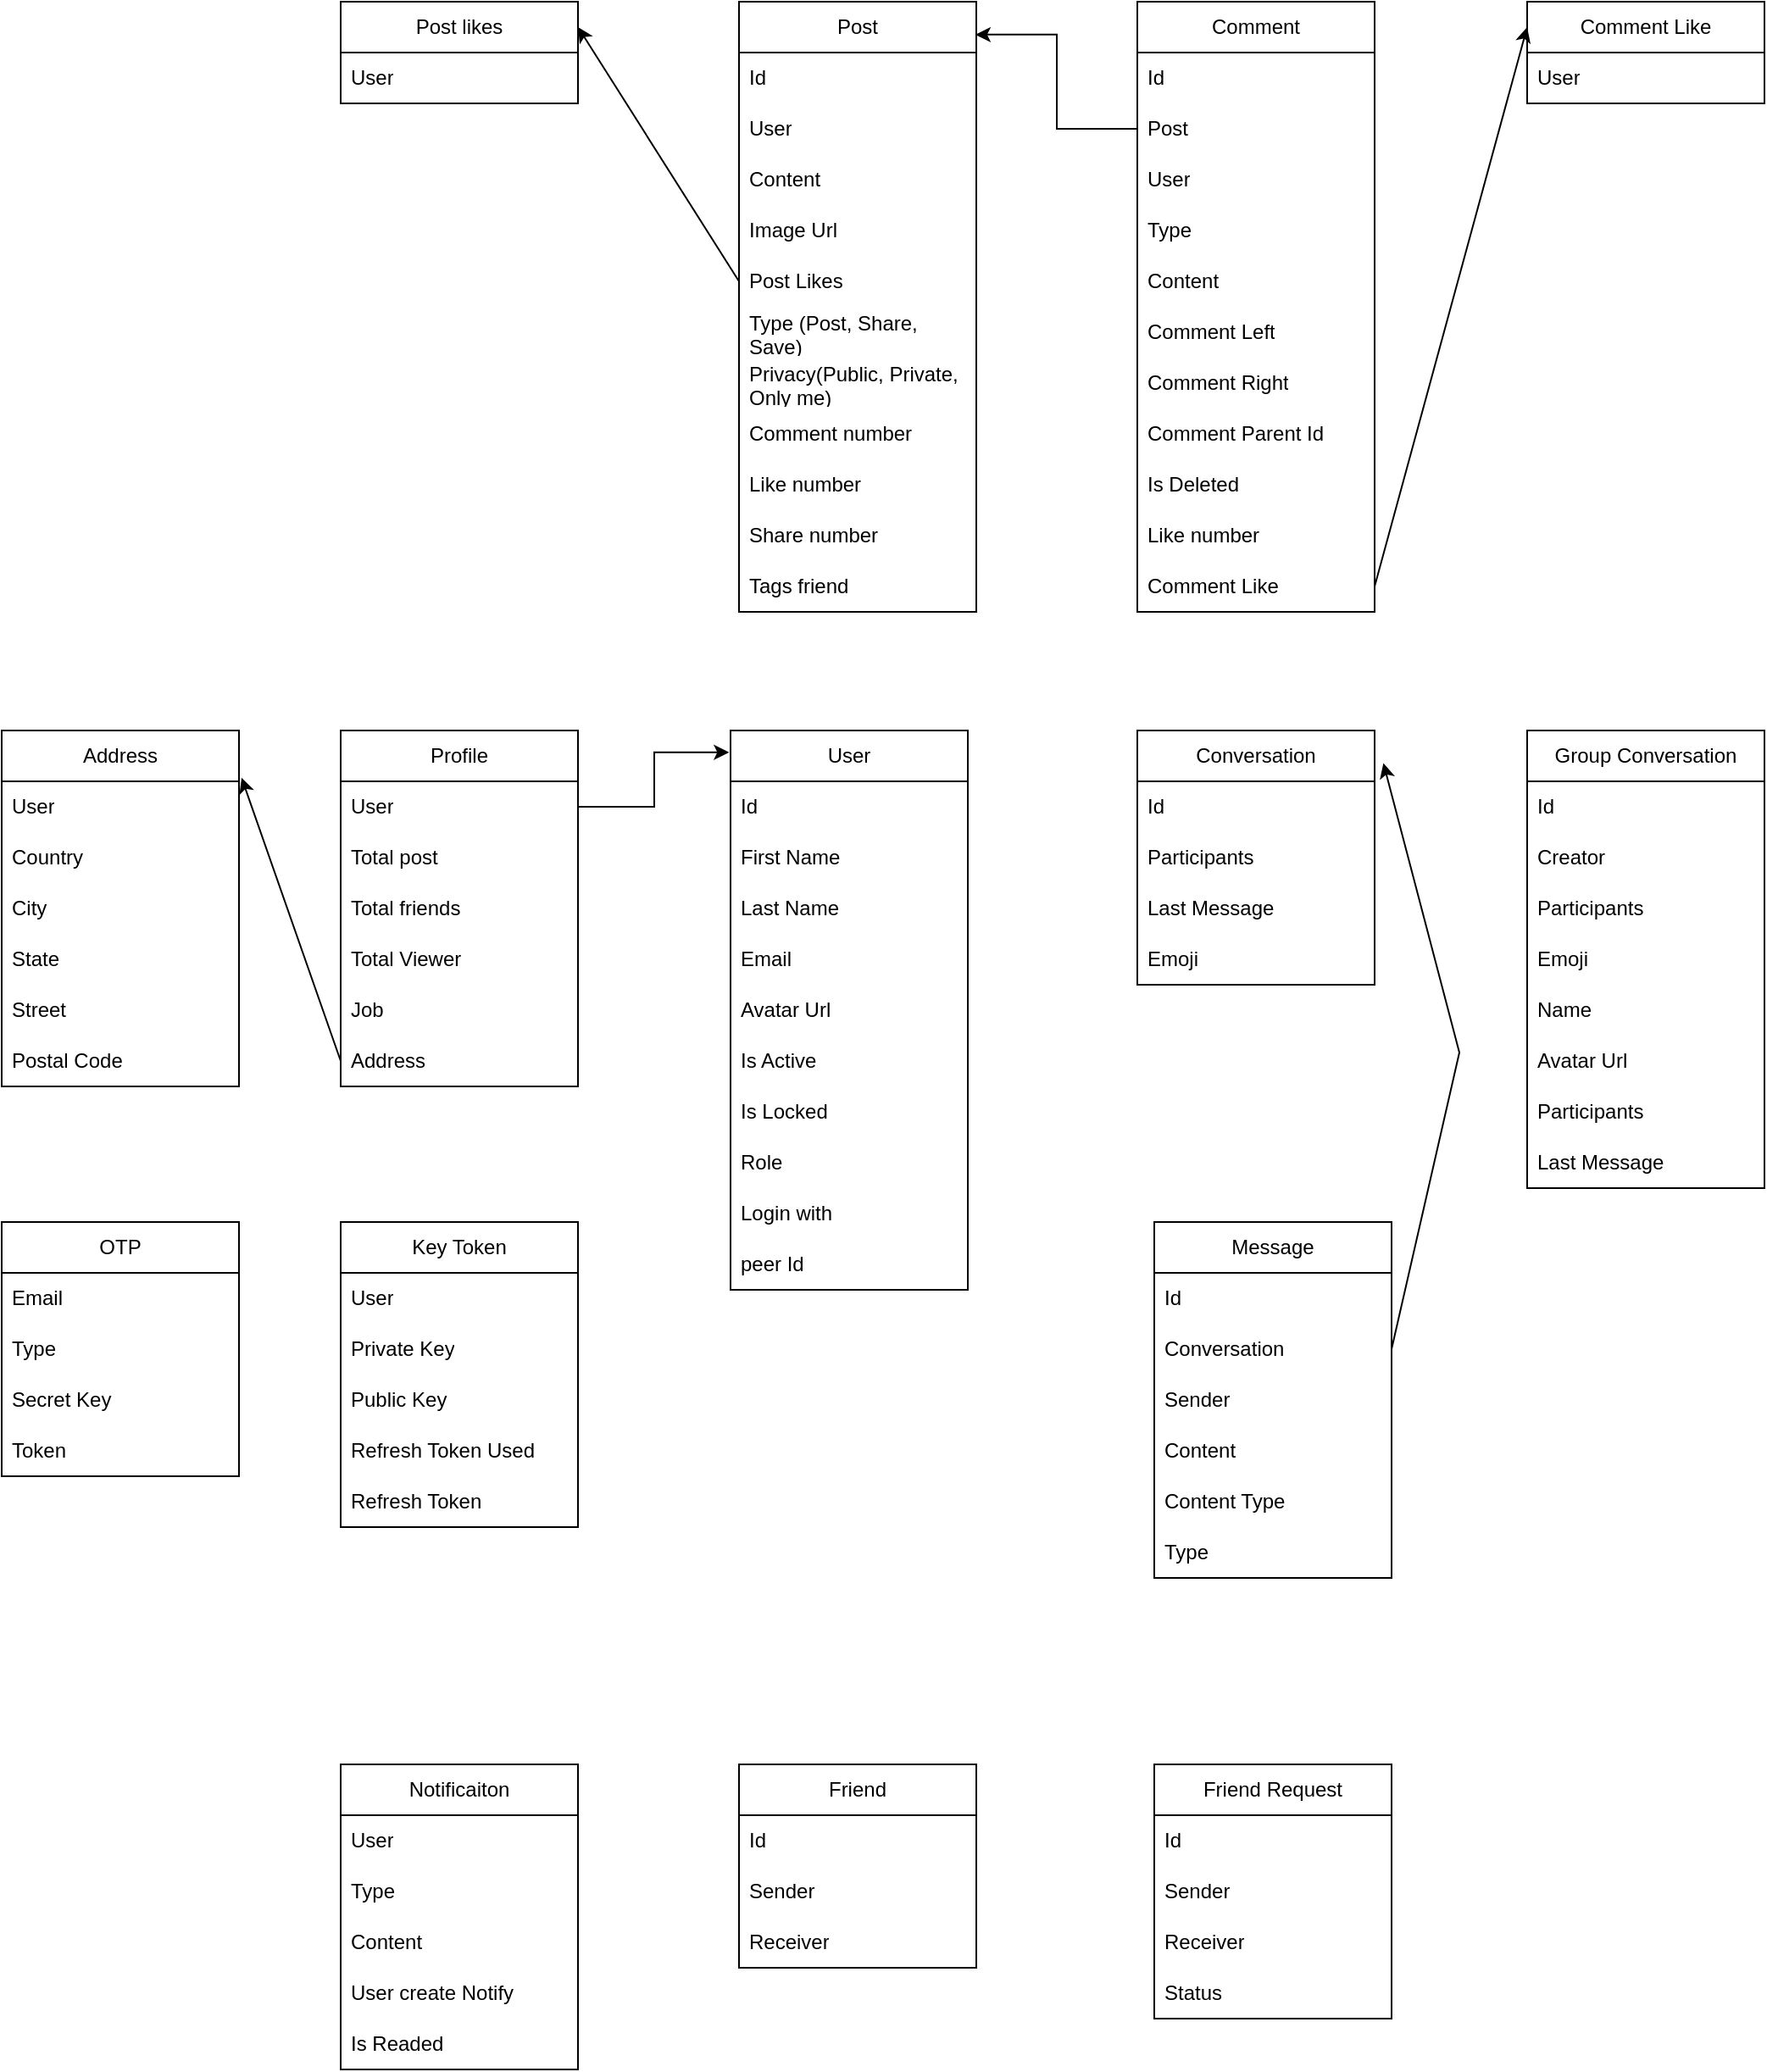 <mxfile version="21.6.5" type="github">
  <diagram name="Page-1" id="vLIURgP0QAqJRdC2ZP0a">
    <mxGraphModel dx="1900" dy="1666" grid="1" gridSize="10" guides="1" tooltips="1" connect="1" arrows="1" fold="1" page="1" pageScale="1" pageWidth="850" pageHeight="1100" math="0" shadow="0">
      <root>
        <mxCell id="0" />
        <mxCell id="1" parent="0" />
        <mxCell id="qsKgZCPk7qCspPdRAhF7-1" value="User" style="swimlane;fontStyle=0;childLayout=stackLayout;horizontal=1;startSize=30;horizontalStack=0;resizeParent=1;resizeParentMax=0;resizeLast=0;collapsible=1;marginBottom=0;whiteSpace=wrap;html=1;" vertex="1" parent="1">
          <mxGeometry x="350" y="230" width="140" height="330" as="geometry" />
        </mxCell>
        <mxCell id="qsKgZCPk7qCspPdRAhF7-2" value="Id" style="text;strokeColor=none;fillColor=none;align=left;verticalAlign=middle;spacingLeft=4;spacingRight=4;overflow=hidden;points=[[0,0.5],[1,0.5]];portConstraint=eastwest;rotatable=0;whiteSpace=wrap;html=1;" vertex="1" parent="qsKgZCPk7qCspPdRAhF7-1">
          <mxGeometry y="30" width="140" height="30" as="geometry" />
        </mxCell>
        <mxCell id="qsKgZCPk7qCspPdRAhF7-3" value="First Name" style="text;strokeColor=none;fillColor=none;align=left;verticalAlign=middle;spacingLeft=4;spacingRight=4;overflow=hidden;points=[[0,0.5],[1,0.5]];portConstraint=eastwest;rotatable=0;whiteSpace=wrap;html=1;" vertex="1" parent="qsKgZCPk7qCspPdRAhF7-1">
          <mxGeometry y="60" width="140" height="30" as="geometry" />
        </mxCell>
        <mxCell id="qsKgZCPk7qCspPdRAhF7-4" value="Last Name" style="text;strokeColor=none;fillColor=none;align=left;verticalAlign=middle;spacingLeft=4;spacingRight=4;overflow=hidden;points=[[0,0.5],[1,0.5]];portConstraint=eastwest;rotatable=0;whiteSpace=wrap;html=1;" vertex="1" parent="qsKgZCPk7qCspPdRAhF7-1">
          <mxGeometry y="90" width="140" height="30" as="geometry" />
        </mxCell>
        <mxCell id="qsKgZCPk7qCspPdRAhF7-5" value="Email" style="text;strokeColor=none;fillColor=none;align=left;verticalAlign=middle;spacingLeft=4;spacingRight=4;overflow=hidden;points=[[0,0.5],[1,0.5]];portConstraint=eastwest;rotatable=0;whiteSpace=wrap;html=1;" vertex="1" parent="qsKgZCPk7qCspPdRAhF7-1">
          <mxGeometry y="120" width="140" height="30" as="geometry" />
        </mxCell>
        <mxCell id="qsKgZCPk7qCspPdRAhF7-6" value="Avatar Url" style="text;strokeColor=none;fillColor=none;align=left;verticalAlign=middle;spacingLeft=4;spacingRight=4;overflow=hidden;points=[[0,0.5],[1,0.5]];portConstraint=eastwest;rotatable=0;whiteSpace=wrap;html=1;" vertex="1" parent="qsKgZCPk7qCspPdRAhF7-1">
          <mxGeometry y="150" width="140" height="30" as="geometry" />
        </mxCell>
        <mxCell id="qsKgZCPk7qCspPdRAhF7-7" value="Is Active" style="text;strokeColor=none;fillColor=none;align=left;verticalAlign=middle;spacingLeft=4;spacingRight=4;overflow=hidden;points=[[0,0.5],[1,0.5]];portConstraint=eastwest;rotatable=0;whiteSpace=wrap;html=1;" vertex="1" parent="qsKgZCPk7qCspPdRAhF7-1">
          <mxGeometry y="180" width="140" height="30" as="geometry" />
        </mxCell>
        <mxCell id="qsKgZCPk7qCspPdRAhF7-8" value="Is Locked" style="text;strokeColor=none;fillColor=none;align=left;verticalAlign=middle;spacingLeft=4;spacingRight=4;overflow=hidden;points=[[0,0.5],[1,0.5]];portConstraint=eastwest;rotatable=0;whiteSpace=wrap;html=1;" vertex="1" parent="qsKgZCPk7qCspPdRAhF7-1">
          <mxGeometry y="210" width="140" height="30" as="geometry" />
        </mxCell>
        <mxCell id="qsKgZCPk7qCspPdRAhF7-9" value="Role" style="text;strokeColor=none;fillColor=none;align=left;verticalAlign=middle;spacingLeft=4;spacingRight=4;overflow=hidden;points=[[0,0.5],[1,0.5]];portConstraint=eastwest;rotatable=0;whiteSpace=wrap;html=1;" vertex="1" parent="qsKgZCPk7qCspPdRAhF7-1">
          <mxGeometry y="240" width="140" height="30" as="geometry" />
        </mxCell>
        <mxCell id="qsKgZCPk7qCspPdRAhF7-10" value="Login with" style="text;strokeColor=none;fillColor=none;align=left;verticalAlign=middle;spacingLeft=4;spacingRight=4;overflow=hidden;points=[[0,0.5],[1,0.5]];portConstraint=eastwest;rotatable=0;whiteSpace=wrap;html=1;" vertex="1" parent="qsKgZCPk7qCspPdRAhF7-1">
          <mxGeometry y="270" width="140" height="30" as="geometry" />
        </mxCell>
        <mxCell id="qsKgZCPk7qCspPdRAhF7-11" value="peer Id" style="text;strokeColor=none;fillColor=none;align=left;verticalAlign=middle;spacingLeft=4;spacingRight=4;overflow=hidden;points=[[0,0.5],[1,0.5]];portConstraint=eastwest;rotatable=0;whiteSpace=wrap;html=1;" vertex="1" parent="qsKgZCPk7qCspPdRAhF7-1">
          <mxGeometry y="300" width="140" height="30" as="geometry" />
        </mxCell>
        <mxCell id="qsKgZCPk7qCspPdRAhF7-12" value="Profile" style="swimlane;fontStyle=0;childLayout=stackLayout;horizontal=1;startSize=30;horizontalStack=0;resizeParent=1;resizeParentMax=0;resizeLast=0;collapsible=1;marginBottom=0;whiteSpace=wrap;html=1;" vertex="1" parent="1">
          <mxGeometry x="120" y="230" width="140" height="210" as="geometry" />
        </mxCell>
        <mxCell id="qsKgZCPk7qCspPdRAhF7-13" value="User" style="text;strokeColor=none;fillColor=none;align=left;verticalAlign=middle;spacingLeft=4;spacingRight=4;overflow=hidden;points=[[0,0.5],[1,0.5]];portConstraint=eastwest;rotatable=0;whiteSpace=wrap;html=1;" vertex="1" parent="qsKgZCPk7qCspPdRAhF7-12">
          <mxGeometry y="30" width="140" height="30" as="geometry" />
        </mxCell>
        <mxCell id="qsKgZCPk7qCspPdRAhF7-14" value="Total post&lt;span style=&quot;white-space: pre;&quot;&gt;&#x9;&lt;/span&gt;" style="text;strokeColor=none;fillColor=none;align=left;verticalAlign=middle;spacingLeft=4;spacingRight=4;overflow=hidden;points=[[0,0.5],[1,0.5]];portConstraint=eastwest;rotatable=0;whiteSpace=wrap;html=1;" vertex="1" parent="qsKgZCPk7qCspPdRAhF7-12">
          <mxGeometry y="60" width="140" height="30" as="geometry" />
        </mxCell>
        <mxCell id="qsKgZCPk7qCspPdRAhF7-19" value="Total friends" style="text;strokeColor=none;fillColor=none;align=left;verticalAlign=middle;spacingLeft=4;spacingRight=4;overflow=hidden;points=[[0,0.5],[1,0.5]];portConstraint=eastwest;rotatable=0;whiteSpace=wrap;html=1;" vertex="1" parent="qsKgZCPk7qCspPdRAhF7-12">
          <mxGeometry y="90" width="140" height="30" as="geometry" />
        </mxCell>
        <mxCell id="qsKgZCPk7qCspPdRAhF7-20" value="Total Viewer" style="text;strokeColor=none;fillColor=none;align=left;verticalAlign=middle;spacingLeft=4;spacingRight=4;overflow=hidden;points=[[0,0.5],[1,0.5]];portConstraint=eastwest;rotatable=0;whiteSpace=wrap;html=1;" vertex="1" parent="qsKgZCPk7qCspPdRAhF7-12">
          <mxGeometry y="120" width="140" height="30" as="geometry" />
        </mxCell>
        <mxCell id="qsKgZCPk7qCspPdRAhF7-21" value="Job" style="text;strokeColor=none;fillColor=none;align=left;verticalAlign=middle;spacingLeft=4;spacingRight=4;overflow=hidden;points=[[0,0.5],[1,0.5]];portConstraint=eastwest;rotatable=0;whiteSpace=wrap;html=1;" vertex="1" parent="qsKgZCPk7qCspPdRAhF7-12">
          <mxGeometry y="150" width="140" height="30" as="geometry" />
        </mxCell>
        <mxCell id="qsKgZCPk7qCspPdRAhF7-22" value="Address" style="text;strokeColor=none;fillColor=none;align=left;verticalAlign=middle;spacingLeft=4;spacingRight=4;overflow=hidden;points=[[0,0.5],[1,0.5]];portConstraint=eastwest;rotatable=0;whiteSpace=wrap;html=1;" vertex="1" parent="qsKgZCPk7qCspPdRAhF7-12">
          <mxGeometry y="180" width="140" height="30" as="geometry" />
        </mxCell>
        <mxCell id="qsKgZCPk7qCspPdRAhF7-18" style="edgeStyle=orthogonalEdgeStyle;rounded=0;orthogonalLoop=1;jettySize=auto;html=1;exitX=1;exitY=0.5;exitDx=0;exitDy=0;entryX=-0.006;entryY=0.039;entryDx=0;entryDy=0;entryPerimeter=0;" edge="1" parent="1" source="qsKgZCPk7qCspPdRAhF7-13" target="qsKgZCPk7qCspPdRAhF7-1">
          <mxGeometry relative="1" as="geometry" />
        </mxCell>
        <mxCell id="qsKgZCPk7qCspPdRAhF7-23" value="Address" style="swimlane;fontStyle=0;childLayout=stackLayout;horizontal=1;startSize=30;horizontalStack=0;resizeParent=1;resizeParentMax=0;resizeLast=0;collapsible=1;marginBottom=0;whiteSpace=wrap;html=1;" vertex="1" parent="1">
          <mxGeometry x="-80" y="230" width="140" height="210" as="geometry" />
        </mxCell>
        <mxCell id="qsKgZCPk7qCspPdRAhF7-24" value="User" style="text;strokeColor=none;fillColor=none;align=left;verticalAlign=middle;spacingLeft=4;spacingRight=4;overflow=hidden;points=[[0,0.5],[1,0.5]];portConstraint=eastwest;rotatable=0;whiteSpace=wrap;html=1;" vertex="1" parent="qsKgZCPk7qCspPdRAhF7-23">
          <mxGeometry y="30" width="140" height="30" as="geometry" />
        </mxCell>
        <mxCell id="qsKgZCPk7qCspPdRAhF7-25" value="Country" style="text;strokeColor=none;fillColor=none;align=left;verticalAlign=middle;spacingLeft=4;spacingRight=4;overflow=hidden;points=[[0,0.5],[1,0.5]];portConstraint=eastwest;rotatable=0;whiteSpace=wrap;html=1;" vertex="1" parent="qsKgZCPk7qCspPdRAhF7-23">
          <mxGeometry y="60" width="140" height="30" as="geometry" />
        </mxCell>
        <mxCell id="qsKgZCPk7qCspPdRAhF7-26" value="City" style="text;strokeColor=none;fillColor=none;align=left;verticalAlign=middle;spacingLeft=4;spacingRight=4;overflow=hidden;points=[[0,0.5],[1,0.5]];portConstraint=eastwest;rotatable=0;whiteSpace=wrap;html=1;" vertex="1" parent="qsKgZCPk7qCspPdRAhF7-23">
          <mxGeometry y="90" width="140" height="30" as="geometry" />
        </mxCell>
        <mxCell id="qsKgZCPk7qCspPdRAhF7-34" value="State" style="text;strokeColor=none;fillColor=none;align=left;verticalAlign=middle;spacingLeft=4;spacingRight=4;overflow=hidden;points=[[0,0.5],[1,0.5]];portConstraint=eastwest;rotatable=0;whiteSpace=wrap;html=1;" vertex="1" parent="qsKgZCPk7qCspPdRAhF7-23">
          <mxGeometry y="120" width="140" height="30" as="geometry" />
        </mxCell>
        <mxCell id="qsKgZCPk7qCspPdRAhF7-35" value="Street" style="text;strokeColor=none;fillColor=none;align=left;verticalAlign=middle;spacingLeft=4;spacingRight=4;overflow=hidden;points=[[0,0.5],[1,0.5]];portConstraint=eastwest;rotatable=0;whiteSpace=wrap;html=1;" vertex="1" parent="qsKgZCPk7qCspPdRAhF7-23">
          <mxGeometry y="150" width="140" height="30" as="geometry" />
        </mxCell>
        <mxCell id="qsKgZCPk7qCspPdRAhF7-36" value="Postal Code" style="text;strokeColor=none;fillColor=none;align=left;verticalAlign=middle;spacingLeft=4;spacingRight=4;overflow=hidden;points=[[0,0.5],[1,0.5]];portConstraint=eastwest;rotatable=0;whiteSpace=wrap;html=1;" vertex="1" parent="qsKgZCPk7qCspPdRAhF7-23">
          <mxGeometry y="180" width="140" height="30" as="geometry" />
        </mxCell>
        <mxCell id="qsKgZCPk7qCspPdRAhF7-33" value="" style="endArrow=classic;html=1;rounded=0;exitX=0;exitY=0.5;exitDx=0;exitDy=0;entryX=1.011;entryY=0.133;entryDx=0;entryDy=0;entryPerimeter=0;" edge="1" parent="1" source="qsKgZCPk7qCspPdRAhF7-22" target="qsKgZCPk7qCspPdRAhF7-23">
          <mxGeometry width="50" height="50" relative="1" as="geometry">
            <mxPoint x="190" y="420" as="sourcePoint" />
            <mxPoint x="240" y="370" as="targetPoint" />
          </mxGeometry>
        </mxCell>
        <mxCell id="qsKgZCPk7qCspPdRAhF7-37" value="Post" style="swimlane;fontStyle=0;childLayout=stackLayout;horizontal=1;startSize=30;horizontalStack=0;resizeParent=1;resizeParentMax=0;resizeLast=0;collapsible=1;marginBottom=0;whiteSpace=wrap;html=1;" vertex="1" parent="1">
          <mxGeometry x="355" y="-200" width="140" height="360" as="geometry" />
        </mxCell>
        <mxCell id="qsKgZCPk7qCspPdRAhF7-38" value="Id&lt;span style=&quot;white-space: pre;&quot;&gt;&#x9;&lt;/span&gt;" style="text;strokeColor=none;fillColor=none;align=left;verticalAlign=middle;spacingLeft=4;spacingRight=4;overflow=hidden;points=[[0,0.5],[1,0.5]];portConstraint=eastwest;rotatable=0;whiteSpace=wrap;html=1;" vertex="1" parent="qsKgZCPk7qCspPdRAhF7-37">
          <mxGeometry y="30" width="140" height="30" as="geometry" />
        </mxCell>
        <mxCell id="qsKgZCPk7qCspPdRAhF7-39" value="User" style="text;strokeColor=none;fillColor=none;align=left;verticalAlign=middle;spacingLeft=4;spacingRight=4;overflow=hidden;points=[[0,0.5],[1,0.5]];portConstraint=eastwest;rotatable=0;whiteSpace=wrap;html=1;" vertex="1" parent="qsKgZCPk7qCspPdRAhF7-37">
          <mxGeometry y="60" width="140" height="30" as="geometry" />
        </mxCell>
        <mxCell id="qsKgZCPk7qCspPdRAhF7-40" value="Content" style="text;strokeColor=none;fillColor=none;align=left;verticalAlign=middle;spacingLeft=4;spacingRight=4;overflow=hidden;points=[[0,0.5],[1,0.5]];portConstraint=eastwest;rotatable=0;whiteSpace=wrap;html=1;" vertex="1" parent="qsKgZCPk7qCspPdRAhF7-37">
          <mxGeometry y="90" width="140" height="30" as="geometry" />
        </mxCell>
        <mxCell id="qsKgZCPk7qCspPdRAhF7-41" value="Image Url" style="text;strokeColor=none;fillColor=none;align=left;verticalAlign=middle;spacingLeft=4;spacingRight=4;overflow=hidden;points=[[0,0.5],[1,0.5]];portConstraint=eastwest;rotatable=0;whiteSpace=wrap;html=1;" vertex="1" parent="qsKgZCPk7qCspPdRAhF7-37">
          <mxGeometry y="120" width="140" height="30" as="geometry" />
        </mxCell>
        <mxCell id="qsKgZCPk7qCspPdRAhF7-42" value="Post Likes" style="text;strokeColor=none;fillColor=none;align=left;verticalAlign=middle;spacingLeft=4;spacingRight=4;overflow=hidden;points=[[0,0.5],[1,0.5]];portConstraint=eastwest;rotatable=0;whiteSpace=wrap;html=1;" vertex="1" parent="qsKgZCPk7qCspPdRAhF7-37">
          <mxGeometry y="150" width="140" height="30" as="geometry" />
        </mxCell>
        <mxCell id="qsKgZCPk7qCspPdRAhF7-43" value="Type (Post, Share, Save)" style="text;strokeColor=none;fillColor=none;align=left;verticalAlign=middle;spacingLeft=4;spacingRight=4;overflow=hidden;points=[[0,0.5],[1,0.5]];portConstraint=eastwest;rotatable=0;whiteSpace=wrap;html=1;" vertex="1" parent="qsKgZCPk7qCspPdRAhF7-37">
          <mxGeometry y="180" width="140" height="30" as="geometry" />
        </mxCell>
        <mxCell id="qsKgZCPk7qCspPdRAhF7-44" value="Privacy(Public, Private, Only me)" style="text;strokeColor=none;fillColor=none;align=left;verticalAlign=middle;spacingLeft=4;spacingRight=4;overflow=hidden;points=[[0,0.5],[1,0.5]];portConstraint=eastwest;rotatable=0;whiteSpace=wrap;html=1;" vertex="1" parent="qsKgZCPk7qCspPdRAhF7-37">
          <mxGeometry y="210" width="140" height="30" as="geometry" />
        </mxCell>
        <mxCell id="qsKgZCPk7qCspPdRAhF7-45" value="Comment number" style="text;strokeColor=none;fillColor=none;align=left;verticalAlign=middle;spacingLeft=4;spacingRight=4;overflow=hidden;points=[[0,0.5],[1,0.5]];portConstraint=eastwest;rotatable=0;whiteSpace=wrap;html=1;" vertex="1" parent="qsKgZCPk7qCspPdRAhF7-37">
          <mxGeometry y="240" width="140" height="30" as="geometry" />
        </mxCell>
        <mxCell id="qsKgZCPk7qCspPdRAhF7-46" value="Like number" style="text;strokeColor=none;fillColor=none;align=left;verticalAlign=middle;spacingLeft=4;spacingRight=4;overflow=hidden;points=[[0,0.5],[1,0.5]];portConstraint=eastwest;rotatable=0;whiteSpace=wrap;html=1;" vertex="1" parent="qsKgZCPk7qCspPdRAhF7-37">
          <mxGeometry y="270" width="140" height="30" as="geometry" />
        </mxCell>
        <mxCell id="qsKgZCPk7qCspPdRAhF7-47" value="Share number" style="text;strokeColor=none;fillColor=none;align=left;verticalAlign=middle;spacingLeft=4;spacingRight=4;overflow=hidden;points=[[0,0.5],[1,0.5]];portConstraint=eastwest;rotatable=0;whiteSpace=wrap;html=1;" vertex="1" parent="qsKgZCPk7qCspPdRAhF7-37">
          <mxGeometry y="300" width="140" height="30" as="geometry" />
        </mxCell>
        <mxCell id="qsKgZCPk7qCspPdRAhF7-48" value="Tags friend" style="text;strokeColor=none;fillColor=none;align=left;verticalAlign=middle;spacingLeft=4;spacingRight=4;overflow=hidden;points=[[0,0.5],[1,0.5]];portConstraint=eastwest;rotatable=0;whiteSpace=wrap;html=1;" vertex="1" parent="qsKgZCPk7qCspPdRAhF7-37">
          <mxGeometry y="330" width="140" height="30" as="geometry" />
        </mxCell>
        <mxCell id="qsKgZCPk7qCspPdRAhF7-49" value="Post likes" style="swimlane;fontStyle=0;childLayout=stackLayout;horizontal=1;startSize=30;horizontalStack=0;resizeParent=1;resizeParentMax=0;resizeLast=0;collapsible=1;marginBottom=0;whiteSpace=wrap;html=1;" vertex="1" parent="1">
          <mxGeometry x="120" y="-200" width="140" height="60" as="geometry" />
        </mxCell>
        <mxCell id="qsKgZCPk7qCspPdRAhF7-50" value="User" style="text;strokeColor=none;fillColor=none;align=left;verticalAlign=middle;spacingLeft=4;spacingRight=4;overflow=hidden;points=[[0,0.5],[1,0.5]];portConstraint=eastwest;rotatable=0;whiteSpace=wrap;html=1;" vertex="1" parent="qsKgZCPk7qCspPdRAhF7-49">
          <mxGeometry y="30" width="140" height="30" as="geometry" />
        </mxCell>
        <mxCell id="qsKgZCPk7qCspPdRAhF7-53" value="" style="endArrow=classic;html=1;rounded=0;exitX=0;exitY=0.5;exitDx=0;exitDy=0;entryX=1;entryY=0.25;entryDx=0;entryDy=0;" edge="1" parent="1" source="qsKgZCPk7qCspPdRAhF7-42" target="qsKgZCPk7qCspPdRAhF7-49">
          <mxGeometry width="50" height="50" relative="1" as="geometry">
            <mxPoint x="190" y="-20" as="sourcePoint" />
            <mxPoint x="240" y="-70" as="targetPoint" />
          </mxGeometry>
        </mxCell>
        <mxCell id="qsKgZCPk7qCspPdRAhF7-54" value="Conversation" style="swimlane;fontStyle=0;childLayout=stackLayout;horizontal=1;startSize=30;horizontalStack=0;resizeParent=1;resizeParentMax=0;resizeLast=0;collapsible=1;marginBottom=0;whiteSpace=wrap;html=1;" vertex="1" parent="1">
          <mxGeometry x="590" y="230" width="140" height="150" as="geometry" />
        </mxCell>
        <mxCell id="qsKgZCPk7qCspPdRAhF7-55" value="Id" style="text;strokeColor=none;fillColor=none;align=left;verticalAlign=middle;spacingLeft=4;spacingRight=4;overflow=hidden;points=[[0,0.5],[1,0.5]];portConstraint=eastwest;rotatable=0;whiteSpace=wrap;html=1;" vertex="1" parent="qsKgZCPk7qCspPdRAhF7-54">
          <mxGeometry y="30" width="140" height="30" as="geometry" />
        </mxCell>
        <mxCell id="qsKgZCPk7qCspPdRAhF7-56" value="Participants" style="text;strokeColor=none;fillColor=none;align=left;verticalAlign=middle;spacingLeft=4;spacingRight=4;overflow=hidden;points=[[0,0.5],[1,0.5]];portConstraint=eastwest;rotatable=0;whiteSpace=wrap;html=1;" vertex="1" parent="qsKgZCPk7qCspPdRAhF7-54">
          <mxGeometry y="60" width="140" height="30" as="geometry" />
        </mxCell>
        <mxCell id="qsKgZCPk7qCspPdRAhF7-57" value="Last Message" style="text;strokeColor=none;fillColor=none;align=left;verticalAlign=middle;spacingLeft=4;spacingRight=4;overflow=hidden;points=[[0,0.5],[1,0.5]];portConstraint=eastwest;rotatable=0;whiteSpace=wrap;html=1;" vertex="1" parent="qsKgZCPk7qCspPdRAhF7-54">
          <mxGeometry y="90" width="140" height="30" as="geometry" />
        </mxCell>
        <mxCell id="qsKgZCPk7qCspPdRAhF7-66" value="Emoji" style="text;strokeColor=none;fillColor=none;align=left;verticalAlign=middle;spacingLeft=4;spacingRight=4;overflow=hidden;points=[[0,0.5],[1,0.5]];portConstraint=eastwest;rotatable=0;whiteSpace=wrap;html=1;" vertex="1" parent="qsKgZCPk7qCspPdRAhF7-54">
          <mxGeometry y="120" width="140" height="30" as="geometry" />
        </mxCell>
        <mxCell id="qsKgZCPk7qCspPdRAhF7-58" value="Group Conversation" style="swimlane;fontStyle=0;childLayout=stackLayout;horizontal=1;startSize=30;horizontalStack=0;resizeParent=1;resizeParentMax=0;resizeLast=0;collapsible=1;marginBottom=0;whiteSpace=wrap;html=1;" vertex="1" parent="1">
          <mxGeometry x="820" y="230" width="140" height="270" as="geometry" />
        </mxCell>
        <mxCell id="qsKgZCPk7qCspPdRAhF7-59" value="Id&lt;span style=&quot;white-space: pre;&quot;&gt;&#x9;&lt;/span&gt;" style="text;strokeColor=none;fillColor=none;align=left;verticalAlign=middle;spacingLeft=4;spacingRight=4;overflow=hidden;points=[[0,0.5],[1,0.5]];portConstraint=eastwest;rotatable=0;whiteSpace=wrap;html=1;" vertex="1" parent="qsKgZCPk7qCspPdRAhF7-58">
          <mxGeometry y="30" width="140" height="30" as="geometry" />
        </mxCell>
        <mxCell id="qsKgZCPk7qCspPdRAhF7-60" value="Creator" style="text;strokeColor=none;fillColor=none;align=left;verticalAlign=middle;spacingLeft=4;spacingRight=4;overflow=hidden;points=[[0,0.5],[1,0.5]];portConstraint=eastwest;rotatable=0;whiteSpace=wrap;html=1;" vertex="1" parent="qsKgZCPk7qCspPdRAhF7-58">
          <mxGeometry y="60" width="140" height="30" as="geometry" />
        </mxCell>
        <mxCell id="qsKgZCPk7qCspPdRAhF7-61" value="Participants" style="text;strokeColor=none;fillColor=none;align=left;verticalAlign=middle;spacingLeft=4;spacingRight=4;overflow=hidden;points=[[0,0.5],[1,0.5]];portConstraint=eastwest;rotatable=0;whiteSpace=wrap;html=1;" vertex="1" parent="qsKgZCPk7qCspPdRAhF7-58">
          <mxGeometry y="90" width="140" height="30" as="geometry" />
        </mxCell>
        <mxCell id="qsKgZCPk7qCspPdRAhF7-62" value="Emoji" style="text;strokeColor=none;fillColor=none;align=left;verticalAlign=middle;spacingLeft=4;spacingRight=4;overflow=hidden;points=[[0,0.5],[1,0.5]];portConstraint=eastwest;rotatable=0;whiteSpace=wrap;html=1;" vertex="1" parent="qsKgZCPk7qCspPdRAhF7-58">
          <mxGeometry y="120" width="140" height="30" as="geometry" />
        </mxCell>
        <mxCell id="qsKgZCPk7qCspPdRAhF7-63" value="Name" style="text;strokeColor=none;fillColor=none;align=left;verticalAlign=middle;spacingLeft=4;spacingRight=4;overflow=hidden;points=[[0,0.5],[1,0.5]];portConstraint=eastwest;rotatable=0;whiteSpace=wrap;html=1;" vertex="1" parent="qsKgZCPk7qCspPdRAhF7-58">
          <mxGeometry y="150" width="140" height="30" as="geometry" />
        </mxCell>
        <mxCell id="qsKgZCPk7qCspPdRAhF7-64" value="Avatar Url" style="text;strokeColor=none;fillColor=none;align=left;verticalAlign=middle;spacingLeft=4;spacingRight=4;overflow=hidden;points=[[0,0.5],[1,0.5]];portConstraint=eastwest;rotatable=0;whiteSpace=wrap;html=1;" vertex="1" parent="qsKgZCPk7qCspPdRAhF7-58">
          <mxGeometry y="180" width="140" height="30" as="geometry" />
        </mxCell>
        <mxCell id="qsKgZCPk7qCspPdRAhF7-65" value="Participants" style="text;strokeColor=none;fillColor=none;align=left;verticalAlign=middle;spacingLeft=4;spacingRight=4;overflow=hidden;points=[[0,0.5],[1,0.5]];portConstraint=eastwest;rotatable=0;whiteSpace=wrap;html=1;" vertex="1" parent="qsKgZCPk7qCspPdRAhF7-58">
          <mxGeometry y="210" width="140" height="30" as="geometry" />
        </mxCell>
        <mxCell id="qsKgZCPk7qCspPdRAhF7-76" value="Last Message" style="text;strokeColor=none;fillColor=none;align=left;verticalAlign=middle;spacingLeft=4;spacingRight=4;overflow=hidden;points=[[0,0.5],[1,0.5]];portConstraint=eastwest;rotatable=0;whiteSpace=wrap;html=1;" vertex="1" parent="qsKgZCPk7qCspPdRAhF7-58">
          <mxGeometry y="240" width="140" height="30" as="geometry" />
        </mxCell>
        <mxCell id="qsKgZCPk7qCspPdRAhF7-67" value="Message" style="swimlane;fontStyle=0;childLayout=stackLayout;horizontal=1;startSize=30;horizontalStack=0;resizeParent=1;resizeParentMax=0;resizeLast=0;collapsible=1;marginBottom=0;whiteSpace=wrap;html=1;" vertex="1" parent="1">
          <mxGeometry x="600" y="520" width="140" height="210" as="geometry" />
        </mxCell>
        <mxCell id="qsKgZCPk7qCspPdRAhF7-68" value="Id&lt;span style=&quot;white-space: pre;&quot;&gt;&#x9;&lt;/span&gt;" style="text;strokeColor=none;fillColor=none;align=left;verticalAlign=middle;spacingLeft=4;spacingRight=4;overflow=hidden;points=[[0,0.5],[1,0.5]];portConstraint=eastwest;rotatable=0;whiteSpace=wrap;html=1;" vertex="1" parent="qsKgZCPk7qCspPdRAhF7-67">
          <mxGeometry y="30" width="140" height="30" as="geometry" />
        </mxCell>
        <mxCell id="qsKgZCPk7qCspPdRAhF7-69" value="Conversation" style="text;strokeColor=none;fillColor=none;align=left;verticalAlign=middle;spacingLeft=4;spacingRight=4;overflow=hidden;points=[[0,0.5],[1,0.5]];portConstraint=eastwest;rotatable=0;whiteSpace=wrap;html=1;" vertex="1" parent="qsKgZCPk7qCspPdRAhF7-67">
          <mxGeometry y="60" width="140" height="30" as="geometry" />
        </mxCell>
        <mxCell id="qsKgZCPk7qCspPdRAhF7-70" value="Sender&amp;nbsp;" style="text;strokeColor=none;fillColor=none;align=left;verticalAlign=middle;spacingLeft=4;spacingRight=4;overflow=hidden;points=[[0,0.5],[1,0.5]];portConstraint=eastwest;rotatable=0;whiteSpace=wrap;html=1;" vertex="1" parent="qsKgZCPk7qCspPdRAhF7-67">
          <mxGeometry y="90" width="140" height="30" as="geometry" />
        </mxCell>
        <mxCell id="qsKgZCPk7qCspPdRAhF7-72" value="Content" style="text;strokeColor=none;fillColor=none;align=left;verticalAlign=middle;spacingLeft=4;spacingRight=4;overflow=hidden;points=[[0,0.5],[1,0.5]];portConstraint=eastwest;rotatable=0;whiteSpace=wrap;html=1;" vertex="1" parent="qsKgZCPk7qCspPdRAhF7-67">
          <mxGeometry y="120" width="140" height="30" as="geometry" />
        </mxCell>
        <mxCell id="qsKgZCPk7qCspPdRAhF7-73" value="Content Type" style="text;strokeColor=none;fillColor=none;align=left;verticalAlign=middle;spacingLeft=4;spacingRight=4;overflow=hidden;points=[[0,0.5],[1,0.5]];portConstraint=eastwest;rotatable=0;whiteSpace=wrap;html=1;" vertex="1" parent="qsKgZCPk7qCspPdRAhF7-67">
          <mxGeometry y="150" width="140" height="30" as="geometry" />
        </mxCell>
        <mxCell id="qsKgZCPk7qCspPdRAhF7-74" value="Type" style="text;strokeColor=none;fillColor=none;align=left;verticalAlign=middle;spacingLeft=4;spacingRight=4;overflow=hidden;points=[[0,0.5],[1,0.5]];portConstraint=eastwest;rotatable=0;whiteSpace=wrap;html=1;" vertex="1" parent="qsKgZCPk7qCspPdRAhF7-67">
          <mxGeometry y="180" width="140" height="30" as="geometry" />
        </mxCell>
        <mxCell id="qsKgZCPk7qCspPdRAhF7-71" value="" style="endArrow=classic;html=1;rounded=0;exitX=1;exitY=0.5;exitDx=0;exitDy=0;entryX=1.037;entryY=0.128;entryDx=0;entryDy=0;entryPerimeter=0;" edge="1" parent="1" source="qsKgZCPk7qCspPdRAhF7-69" target="qsKgZCPk7qCspPdRAhF7-54">
          <mxGeometry width="50" height="50" relative="1" as="geometry">
            <mxPoint x="400" y="480" as="sourcePoint" />
            <mxPoint x="450" y="430" as="targetPoint" />
            <Array as="points">
              <mxPoint x="780" y="420" />
            </Array>
          </mxGeometry>
        </mxCell>
        <mxCell id="qsKgZCPk7qCspPdRAhF7-78" value="Comment" style="swimlane;fontStyle=0;childLayout=stackLayout;horizontal=1;startSize=30;horizontalStack=0;resizeParent=1;resizeParentMax=0;resizeLast=0;collapsible=1;marginBottom=0;whiteSpace=wrap;html=1;" vertex="1" parent="1">
          <mxGeometry x="590" y="-200" width="140" height="360" as="geometry" />
        </mxCell>
        <mxCell id="qsKgZCPk7qCspPdRAhF7-79" value="Id" style="text;strokeColor=none;fillColor=none;align=left;verticalAlign=middle;spacingLeft=4;spacingRight=4;overflow=hidden;points=[[0,0.5],[1,0.5]];portConstraint=eastwest;rotatable=0;whiteSpace=wrap;html=1;" vertex="1" parent="qsKgZCPk7qCspPdRAhF7-78">
          <mxGeometry y="30" width="140" height="30" as="geometry" />
        </mxCell>
        <mxCell id="qsKgZCPk7qCspPdRAhF7-80" value="Post&amp;nbsp;" style="text;strokeColor=none;fillColor=none;align=left;verticalAlign=middle;spacingLeft=4;spacingRight=4;overflow=hidden;points=[[0,0.5],[1,0.5]];portConstraint=eastwest;rotatable=0;whiteSpace=wrap;html=1;" vertex="1" parent="qsKgZCPk7qCspPdRAhF7-78">
          <mxGeometry y="60" width="140" height="30" as="geometry" />
        </mxCell>
        <mxCell id="qsKgZCPk7qCspPdRAhF7-81" value="User" style="text;strokeColor=none;fillColor=none;align=left;verticalAlign=middle;spacingLeft=4;spacingRight=4;overflow=hidden;points=[[0,0.5],[1,0.5]];portConstraint=eastwest;rotatable=0;whiteSpace=wrap;html=1;" vertex="1" parent="qsKgZCPk7qCspPdRAhF7-78">
          <mxGeometry y="90" width="140" height="30" as="geometry" />
        </mxCell>
        <mxCell id="qsKgZCPk7qCspPdRAhF7-84" value="Type" style="text;strokeColor=none;fillColor=none;align=left;verticalAlign=middle;spacingLeft=4;spacingRight=4;overflow=hidden;points=[[0,0.5],[1,0.5]];portConstraint=eastwest;rotatable=0;whiteSpace=wrap;html=1;" vertex="1" parent="qsKgZCPk7qCspPdRAhF7-78">
          <mxGeometry y="120" width="140" height="30" as="geometry" />
        </mxCell>
        <mxCell id="qsKgZCPk7qCspPdRAhF7-85" value="Content" style="text;strokeColor=none;fillColor=none;align=left;verticalAlign=middle;spacingLeft=4;spacingRight=4;overflow=hidden;points=[[0,0.5],[1,0.5]];portConstraint=eastwest;rotatable=0;whiteSpace=wrap;html=1;" vertex="1" parent="qsKgZCPk7qCspPdRAhF7-78">
          <mxGeometry y="150" width="140" height="30" as="geometry" />
        </mxCell>
        <mxCell id="qsKgZCPk7qCspPdRAhF7-86" value="Comment Left" style="text;strokeColor=none;fillColor=none;align=left;verticalAlign=middle;spacingLeft=4;spacingRight=4;overflow=hidden;points=[[0,0.5],[1,0.5]];portConstraint=eastwest;rotatable=0;whiteSpace=wrap;html=1;" vertex="1" parent="qsKgZCPk7qCspPdRAhF7-78">
          <mxGeometry y="180" width="140" height="30" as="geometry" />
        </mxCell>
        <mxCell id="qsKgZCPk7qCspPdRAhF7-87" value="Comment Right" style="text;strokeColor=none;fillColor=none;align=left;verticalAlign=middle;spacingLeft=4;spacingRight=4;overflow=hidden;points=[[0,0.5],[1,0.5]];portConstraint=eastwest;rotatable=0;whiteSpace=wrap;html=1;" vertex="1" parent="qsKgZCPk7qCspPdRAhF7-78">
          <mxGeometry y="210" width="140" height="30" as="geometry" />
        </mxCell>
        <mxCell id="qsKgZCPk7qCspPdRAhF7-88" value="Comment Parent Id" style="text;strokeColor=none;fillColor=none;align=left;verticalAlign=middle;spacingLeft=4;spacingRight=4;overflow=hidden;points=[[0,0.5],[1,0.5]];portConstraint=eastwest;rotatable=0;whiteSpace=wrap;html=1;" vertex="1" parent="qsKgZCPk7qCspPdRAhF7-78">
          <mxGeometry y="240" width="140" height="30" as="geometry" />
        </mxCell>
        <mxCell id="qsKgZCPk7qCspPdRAhF7-89" value="Is Deleted" style="text;strokeColor=none;fillColor=none;align=left;verticalAlign=middle;spacingLeft=4;spacingRight=4;overflow=hidden;points=[[0,0.5],[1,0.5]];portConstraint=eastwest;rotatable=0;whiteSpace=wrap;html=1;" vertex="1" parent="qsKgZCPk7qCspPdRAhF7-78">
          <mxGeometry y="270" width="140" height="30" as="geometry" />
        </mxCell>
        <mxCell id="qsKgZCPk7qCspPdRAhF7-90" value="Like number" style="text;strokeColor=none;fillColor=none;align=left;verticalAlign=middle;spacingLeft=4;spacingRight=4;overflow=hidden;points=[[0,0.5],[1,0.5]];portConstraint=eastwest;rotatable=0;whiteSpace=wrap;html=1;" vertex="1" parent="qsKgZCPk7qCspPdRAhF7-78">
          <mxGeometry y="300" width="140" height="30" as="geometry" />
        </mxCell>
        <mxCell id="qsKgZCPk7qCspPdRAhF7-91" value="Comment Like" style="text;strokeColor=none;fillColor=none;align=left;verticalAlign=middle;spacingLeft=4;spacingRight=4;overflow=hidden;points=[[0,0.5],[1,0.5]];portConstraint=eastwest;rotatable=0;whiteSpace=wrap;html=1;" vertex="1" parent="qsKgZCPk7qCspPdRAhF7-78">
          <mxGeometry y="330" width="140" height="30" as="geometry" />
        </mxCell>
        <mxCell id="qsKgZCPk7qCspPdRAhF7-83" style="edgeStyle=orthogonalEdgeStyle;rounded=0;orthogonalLoop=1;jettySize=auto;html=1;exitX=0;exitY=0.5;exitDx=0;exitDy=0;entryX=0.996;entryY=0.054;entryDx=0;entryDy=0;entryPerimeter=0;" edge="1" parent="1" source="qsKgZCPk7qCspPdRAhF7-80" target="qsKgZCPk7qCspPdRAhF7-37">
          <mxGeometry relative="1" as="geometry" />
        </mxCell>
        <mxCell id="qsKgZCPk7qCspPdRAhF7-92" value="Comment Like" style="swimlane;fontStyle=0;childLayout=stackLayout;horizontal=1;startSize=30;horizontalStack=0;resizeParent=1;resizeParentMax=0;resizeLast=0;collapsible=1;marginBottom=0;whiteSpace=wrap;html=1;" vertex="1" parent="1">
          <mxGeometry x="820" y="-200" width="140" height="60" as="geometry" />
        </mxCell>
        <mxCell id="qsKgZCPk7qCspPdRAhF7-93" value="User" style="text;strokeColor=none;fillColor=none;align=left;verticalAlign=middle;spacingLeft=4;spacingRight=4;overflow=hidden;points=[[0,0.5],[1,0.5]];portConstraint=eastwest;rotatable=0;whiteSpace=wrap;html=1;" vertex="1" parent="qsKgZCPk7qCspPdRAhF7-92">
          <mxGeometry y="30" width="140" height="30" as="geometry" />
        </mxCell>
        <mxCell id="qsKgZCPk7qCspPdRAhF7-94" value="" style="endArrow=classic;html=1;rounded=0;exitX=1;exitY=0.5;exitDx=0;exitDy=0;entryX=0;entryY=0.25;entryDx=0;entryDy=0;" edge="1" parent="1" source="qsKgZCPk7qCspPdRAhF7-91" target="qsKgZCPk7qCspPdRAhF7-92">
          <mxGeometry width="50" height="50" relative="1" as="geometry">
            <mxPoint x="400" y="60" as="sourcePoint" />
            <mxPoint x="450" y="10" as="targetPoint" />
          </mxGeometry>
        </mxCell>
        <mxCell id="qsKgZCPk7qCspPdRAhF7-95" value="Notificaiton" style="swimlane;fontStyle=0;childLayout=stackLayout;horizontal=1;startSize=30;horizontalStack=0;resizeParent=1;resizeParentMax=0;resizeLast=0;collapsible=1;marginBottom=0;whiteSpace=wrap;html=1;" vertex="1" parent="1">
          <mxGeometry x="120" y="840" width="140" height="180" as="geometry" />
        </mxCell>
        <mxCell id="qsKgZCPk7qCspPdRAhF7-96" value="User" style="text;strokeColor=none;fillColor=none;align=left;verticalAlign=middle;spacingLeft=4;spacingRight=4;overflow=hidden;points=[[0,0.5],[1,0.5]];portConstraint=eastwest;rotatable=0;whiteSpace=wrap;html=1;" vertex="1" parent="qsKgZCPk7qCspPdRAhF7-95">
          <mxGeometry y="30" width="140" height="30" as="geometry" />
        </mxCell>
        <mxCell id="qsKgZCPk7qCspPdRAhF7-97" value="Type" style="text;strokeColor=none;fillColor=none;align=left;verticalAlign=middle;spacingLeft=4;spacingRight=4;overflow=hidden;points=[[0,0.5],[1,0.5]];portConstraint=eastwest;rotatable=0;whiteSpace=wrap;html=1;" vertex="1" parent="qsKgZCPk7qCspPdRAhF7-95">
          <mxGeometry y="60" width="140" height="30" as="geometry" />
        </mxCell>
        <mxCell id="qsKgZCPk7qCspPdRAhF7-98" value="Content" style="text;strokeColor=none;fillColor=none;align=left;verticalAlign=middle;spacingLeft=4;spacingRight=4;overflow=hidden;points=[[0,0.5],[1,0.5]];portConstraint=eastwest;rotatable=0;whiteSpace=wrap;html=1;" vertex="1" parent="qsKgZCPk7qCspPdRAhF7-95">
          <mxGeometry y="90" width="140" height="30" as="geometry" />
        </mxCell>
        <mxCell id="qsKgZCPk7qCspPdRAhF7-100" value="User create Notify" style="text;strokeColor=none;fillColor=none;align=left;verticalAlign=middle;spacingLeft=4;spacingRight=4;overflow=hidden;points=[[0,0.5],[1,0.5]];portConstraint=eastwest;rotatable=0;whiteSpace=wrap;html=1;" vertex="1" parent="qsKgZCPk7qCspPdRAhF7-95">
          <mxGeometry y="120" width="140" height="30" as="geometry" />
        </mxCell>
        <mxCell id="qsKgZCPk7qCspPdRAhF7-102" value="Is Readed" style="text;strokeColor=none;fillColor=none;align=left;verticalAlign=middle;spacingLeft=4;spacingRight=4;overflow=hidden;points=[[0,0.5],[1,0.5]];portConstraint=eastwest;rotatable=0;whiteSpace=wrap;html=1;" vertex="1" parent="qsKgZCPk7qCspPdRAhF7-95">
          <mxGeometry y="150" width="140" height="30" as="geometry" />
        </mxCell>
        <mxCell id="qsKgZCPk7qCspPdRAhF7-103" value="Friend" style="swimlane;fontStyle=0;childLayout=stackLayout;horizontal=1;startSize=30;horizontalStack=0;resizeParent=1;resizeParentMax=0;resizeLast=0;collapsible=1;marginBottom=0;whiteSpace=wrap;html=1;" vertex="1" parent="1">
          <mxGeometry x="355" y="840" width="140" height="120" as="geometry" />
        </mxCell>
        <mxCell id="qsKgZCPk7qCspPdRAhF7-104" value="Id" style="text;strokeColor=none;fillColor=none;align=left;verticalAlign=middle;spacingLeft=4;spacingRight=4;overflow=hidden;points=[[0,0.5],[1,0.5]];portConstraint=eastwest;rotatable=0;whiteSpace=wrap;html=1;" vertex="1" parent="qsKgZCPk7qCspPdRAhF7-103">
          <mxGeometry y="30" width="140" height="30" as="geometry" />
        </mxCell>
        <mxCell id="qsKgZCPk7qCspPdRAhF7-105" value="Sender" style="text;strokeColor=none;fillColor=none;align=left;verticalAlign=middle;spacingLeft=4;spacingRight=4;overflow=hidden;points=[[0,0.5],[1,0.5]];portConstraint=eastwest;rotatable=0;whiteSpace=wrap;html=1;" vertex="1" parent="qsKgZCPk7qCspPdRAhF7-103">
          <mxGeometry y="60" width="140" height="30" as="geometry" />
        </mxCell>
        <mxCell id="qsKgZCPk7qCspPdRAhF7-106" value="Receiver" style="text;strokeColor=none;fillColor=none;align=left;verticalAlign=middle;spacingLeft=4;spacingRight=4;overflow=hidden;points=[[0,0.5],[1,0.5]];portConstraint=eastwest;rotatable=0;whiteSpace=wrap;html=1;" vertex="1" parent="qsKgZCPk7qCspPdRAhF7-103">
          <mxGeometry y="90" width="140" height="30" as="geometry" />
        </mxCell>
        <mxCell id="qsKgZCPk7qCspPdRAhF7-111" value="Friend Request" style="swimlane;fontStyle=0;childLayout=stackLayout;horizontal=1;startSize=30;horizontalStack=0;resizeParent=1;resizeParentMax=0;resizeLast=0;collapsible=1;marginBottom=0;whiteSpace=wrap;html=1;" vertex="1" parent="1">
          <mxGeometry x="600" y="840" width="140" height="150" as="geometry" />
        </mxCell>
        <mxCell id="qsKgZCPk7qCspPdRAhF7-112" value="Id" style="text;strokeColor=none;fillColor=none;align=left;verticalAlign=middle;spacingLeft=4;spacingRight=4;overflow=hidden;points=[[0,0.5],[1,0.5]];portConstraint=eastwest;rotatable=0;whiteSpace=wrap;html=1;" vertex="1" parent="qsKgZCPk7qCspPdRAhF7-111">
          <mxGeometry y="30" width="140" height="30" as="geometry" />
        </mxCell>
        <mxCell id="qsKgZCPk7qCspPdRAhF7-113" value="Sender" style="text;strokeColor=none;fillColor=none;align=left;verticalAlign=middle;spacingLeft=4;spacingRight=4;overflow=hidden;points=[[0,0.5],[1,0.5]];portConstraint=eastwest;rotatable=0;whiteSpace=wrap;html=1;" vertex="1" parent="qsKgZCPk7qCspPdRAhF7-111">
          <mxGeometry y="60" width="140" height="30" as="geometry" />
        </mxCell>
        <mxCell id="qsKgZCPk7qCspPdRAhF7-114" value="Receiver" style="text;strokeColor=none;fillColor=none;align=left;verticalAlign=middle;spacingLeft=4;spacingRight=4;overflow=hidden;points=[[0,0.5],[1,0.5]];portConstraint=eastwest;rotatable=0;whiteSpace=wrap;html=1;" vertex="1" parent="qsKgZCPk7qCspPdRAhF7-111">
          <mxGeometry y="90" width="140" height="30" as="geometry" />
        </mxCell>
        <mxCell id="qsKgZCPk7qCspPdRAhF7-119" value="Status" style="text;strokeColor=none;fillColor=none;align=left;verticalAlign=middle;spacingLeft=4;spacingRight=4;overflow=hidden;points=[[0,0.5],[1,0.5]];portConstraint=eastwest;rotatable=0;whiteSpace=wrap;html=1;" vertex="1" parent="qsKgZCPk7qCspPdRAhF7-111">
          <mxGeometry y="120" width="140" height="30" as="geometry" />
        </mxCell>
        <mxCell id="qsKgZCPk7qCspPdRAhF7-124" value="Key Token" style="swimlane;fontStyle=0;childLayout=stackLayout;horizontal=1;startSize=30;horizontalStack=0;resizeParent=1;resizeParentMax=0;resizeLast=0;collapsible=1;marginBottom=0;whiteSpace=wrap;html=1;" vertex="1" parent="1">
          <mxGeometry x="120" y="520" width="140" height="180" as="geometry" />
        </mxCell>
        <mxCell id="qsKgZCPk7qCspPdRAhF7-125" value="User" style="text;strokeColor=none;fillColor=none;align=left;verticalAlign=middle;spacingLeft=4;spacingRight=4;overflow=hidden;points=[[0,0.5],[1,0.5]];portConstraint=eastwest;rotatable=0;whiteSpace=wrap;html=1;" vertex="1" parent="qsKgZCPk7qCspPdRAhF7-124">
          <mxGeometry y="30" width="140" height="30" as="geometry" />
        </mxCell>
        <mxCell id="qsKgZCPk7qCspPdRAhF7-126" value="Private Key" style="text;strokeColor=none;fillColor=none;align=left;verticalAlign=middle;spacingLeft=4;spacingRight=4;overflow=hidden;points=[[0,0.5],[1,0.5]];portConstraint=eastwest;rotatable=0;whiteSpace=wrap;html=1;" vertex="1" parent="qsKgZCPk7qCspPdRAhF7-124">
          <mxGeometry y="60" width="140" height="30" as="geometry" />
        </mxCell>
        <mxCell id="qsKgZCPk7qCspPdRAhF7-127" value="Public Key" style="text;strokeColor=none;fillColor=none;align=left;verticalAlign=middle;spacingLeft=4;spacingRight=4;overflow=hidden;points=[[0,0.5],[1,0.5]];portConstraint=eastwest;rotatable=0;whiteSpace=wrap;html=1;" vertex="1" parent="qsKgZCPk7qCspPdRAhF7-124">
          <mxGeometry y="90" width="140" height="30" as="geometry" />
        </mxCell>
        <mxCell id="qsKgZCPk7qCspPdRAhF7-128" value="Refresh Token Used" style="text;strokeColor=none;fillColor=none;align=left;verticalAlign=middle;spacingLeft=4;spacingRight=4;overflow=hidden;points=[[0,0.5],[1,0.5]];portConstraint=eastwest;rotatable=0;whiteSpace=wrap;html=1;" vertex="1" parent="qsKgZCPk7qCspPdRAhF7-124">
          <mxGeometry y="120" width="140" height="30" as="geometry" />
        </mxCell>
        <mxCell id="qsKgZCPk7qCspPdRAhF7-129" value="Refresh Token" style="text;strokeColor=none;fillColor=none;align=left;verticalAlign=middle;spacingLeft=4;spacingRight=4;overflow=hidden;points=[[0,0.5],[1,0.5]];portConstraint=eastwest;rotatable=0;whiteSpace=wrap;html=1;" vertex="1" parent="qsKgZCPk7qCspPdRAhF7-124">
          <mxGeometry y="150" width="140" height="30" as="geometry" />
        </mxCell>
        <mxCell id="qsKgZCPk7qCspPdRAhF7-131" value="OTP" style="swimlane;fontStyle=0;childLayout=stackLayout;horizontal=1;startSize=30;horizontalStack=0;resizeParent=1;resizeParentMax=0;resizeLast=0;collapsible=1;marginBottom=0;whiteSpace=wrap;html=1;" vertex="1" parent="1">
          <mxGeometry x="-80" y="520" width="140" height="150" as="geometry" />
        </mxCell>
        <mxCell id="qsKgZCPk7qCspPdRAhF7-132" value="Email" style="text;strokeColor=none;fillColor=none;align=left;verticalAlign=middle;spacingLeft=4;spacingRight=4;overflow=hidden;points=[[0,0.5],[1,0.5]];portConstraint=eastwest;rotatable=0;whiteSpace=wrap;html=1;" vertex="1" parent="qsKgZCPk7qCspPdRAhF7-131">
          <mxGeometry y="30" width="140" height="30" as="geometry" />
        </mxCell>
        <mxCell id="qsKgZCPk7qCspPdRAhF7-133" value="Type" style="text;strokeColor=none;fillColor=none;align=left;verticalAlign=middle;spacingLeft=4;spacingRight=4;overflow=hidden;points=[[0,0.5],[1,0.5]];portConstraint=eastwest;rotatable=0;whiteSpace=wrap;html=1;" vertex="1" parent="qsKgZCPk7qCspPdRAhF7-131">
          <mxGeometry y="60" width="140" height="30" as="geometry" />
        </mxCell>
        <mxCell id="qsKgZCPk7qCspPdRAhF7-134" value="Secret Key" style="text;strokeColor=none;fillColor=none;align=left;verticalAlign=middle;spacingLeft=4;spacingRight=4;overflow=hidden;points=[[0,0.5],[1,0.5]];portConstraint=eastwest;rotatable=0;whiteSpace=wrap;html=1;" vertex="1" parent="qsKgZCPk7qCspPdRAhF7-131">
          <mxGeometry y="90" width="140" height="30" as="geometry" />
        </mxCell>
        <mxCell id="qsKgZCPk7qCspPdRAhF7-135" value="Token" style="text;strokeColor=none;fillColor=none;align=left;verticalAlign=middle;spacingLeft=4;spacingRight=4;overflow=hidden;points=[[0,0.5],[1,0.5]];portConstraint=eastwest;rotatable=0;whiteSpace=wrap;html=1;" vertex="1" parent="qsKgZCPk7qCspPdRAhF7-131">
          <mxGeometry y="120" width="140" height="30" as="geometry" />
        </mxCell>
      </root>
    </mxGraphModel>
  </diagram>
</mxfile>
